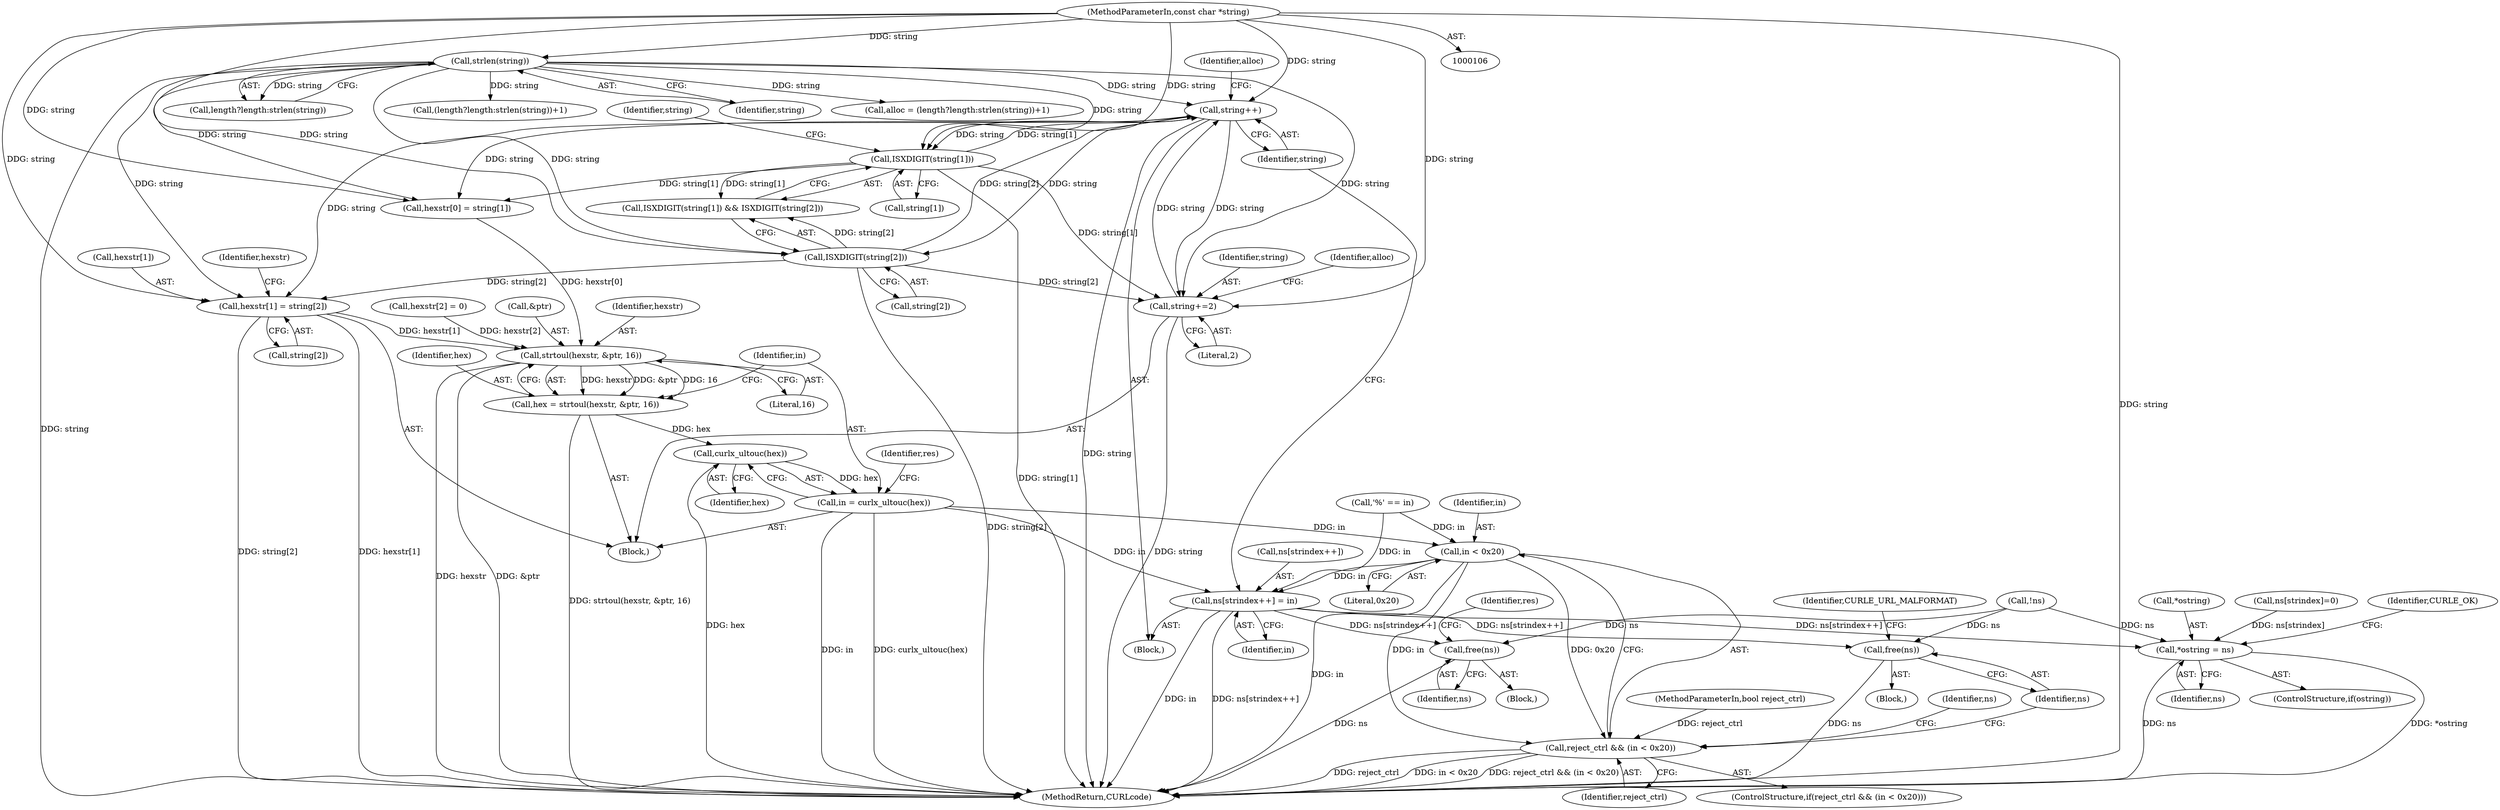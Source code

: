 digraph "0_curl_192c4f788d48f82c03e9cef40013f34370e90737@array" {
"1000175" [label="(Call,hexstr[1] = string[2])"];
"1000235" [label="(Call,string++)"];
"1000157" [label="(Call,ISXDIGIT(string[1]))"];
"1000121" [label="(Call,strlen(string))"];
"1000108" [label="(MethodParameterIn,const char *string)"];
"1000212" [label="(Call,string+=2)"];
"1000161" [label="(Call,ISXDIGIT(string[2]))"];
"1000189" [label="(Call,strtoul(hexstr, &ptr, 16))"];
"1000187" [label="(Call,hex = strtoul(hexstr, &ptr, 16))"];
"1000196" [label="(Call,curlx_ultouc(hex))"];
"1000194" [label="(Call,in = curlx_ultouc(hex))"];
"1000221" [label="(Call,in < 0x20)"];
"1000219" [label="(Call,reject_ctrl && (in < 0x20))"];
"1000229" [label="(Call,ns[strindex++] = in)"];
"1000208" [label="(Call,free(ns))"];
"1000225" [label="(Call,free(ns))"];
"1000250" [label="(Call,*ostring = ns)"];
"1000108" [label="(MethodParameterIn,const char *string)"];
"1000208" [label="(Call,free(ns))"];
"1000224" [label="(Block,)"];
"1000251" [label="(Call,*ostring)"];
"1000230" [label="(Call,ns[strindex++])"];
"1000179" [label="(Call,string[2])"];
"1000112" [label="(MethodParameterIn,bool reject_ctrl)"];
"1000237" [label="(Call,ns[strindex]=0)"];
"1000184" [label="(Identifier,hexstr)"];
"1000163" [label="(Identifier,string)"];
"1000118" [label="(Call,length?length:strlen(string))"];
"1000197" [label="(Identifier,hex)"];
"1000218" [label="(ControlStructure,if(reject_ctrl && (in < 0x20)))"];
"1000228" [label="(Identifier,CURLE_URL_MALFORMAT)"];
"1000222" [label="(Identifier,in)"];
"1000213" [label="(Identifier,string)"];
"1000256" [label="(MethodReturn,CURLcode)"];
"1000191" [label="(Call,&ptr)"];
"1000223" [label="(Literal,0x20)"];
"1000225" [label="(Call,free(ns))"];
"1000188" [label="(Identifier,hex)"];
"1000207" [label="(Block,)"];
"1000190" [label="(Identifier,hexstr)"];
"1000255" [label="(Identifier,CURLE_OK)"];
"1000187" [label="(Call,hex = strtoul(hexstr, &ptr, 16))"];
"1000216" [label="(Identifier,alloc)"];
"1000199" [label="(Identifier,res)"];
"1000214" [label="(Literal,2)"];
"1000158" [label="(Call,string[1])"];
"1000156" [label="(Call,ISXDIGIT(string[1]) && ISXDIGIT(string[2]))"];
"1000219" [label="(Call,reject_ctrl && (in < 0x20))"];
"1000176" [label="(Call,hexstr[1])"];
"1000248" [label="(ControlStructure,if(ostring))"];
"1000235" [label="(Call,string++)"];
"1000162" [label="(Call,string[2])"];
"1000165" [label="(Block,)"];
"1000182" [label="(Call,hexstr[2] = 0)"];
"1000117" [label="(Call,(length?length:strlen(string))+1)"];
"1000221" [label="(Call,in < 0x20)"];
"1000229" [label="(Call,ns[strindex++] = in)"];
"1000122" [label="(Identifier,string)"];
"1000226" [label="(Identifier,ns)"];
"1000209" [label="(Identifier,ns)"];
"1000253" [label="(Identifier,ns)"];
"1000193" [label="(Literal,16)"];
"1000211" [label="(Identifier,res)"];
"1000220" [label="(Identifier,reject_ctrl)"];
"1000196" [label="(Call,curlx_ultouc(hex))"];
"1000212" [label="(Call,string+=2)"];
"1000153" [label="(Call,'%' == in)"];
"1000234" [label="(Identifier,in)"];
"1000168" [label="(Call,hexstr[0] = string[1])"];
"1000236" [label="(Identifier,string)"];
"1000115" [label="(Call,alloc = (length?length:strlen(string))+1)"];
"1000157" [label="(Call,ISXDIGIT(string[1]))"];
"1000144" [label="(Identifier,alloc)"];
"1000195" [label="(Identifier,in)"];
"1000175" [label="(Call,hexstr[1] = string[2])"];
"1000121" [label="(Call,strlen(string))"];
"1000189" [label="(Call,strtoul(hexstr, &ptr, 16))"];
"1000146" [label="(Block,)"];
"1000194" [label="(Call,in = curlx_ultouc(hex))"];
"1000137" [label="(Call,!ns)"];
"1000231" [label="(Identifier,ns)"];
"1000250" [label="(Call,*ostring = ns)"];
"1000161" [label="(Call,ISXDIGIT(string[2]))"];
"1000175" -> "1000165"  [label="AST: "];
"1000175" -> "1000179"  [label="CFG: "];
"1000176" -> "1000175"  [label="AST: "];
"1000179" -> "1000175"  [label="AST: "];
"1000184" -> "1000175"  [label="CFG: "];
"1000175" -> "1000256"  [label="DDG: string[2]"];
"1000175" -> "1000256"  [label="DDG: hexstr[1]"];
"1000235" -> "1000175"  [label="DDG: string"];
"1000121" -> "1000175"  [label="DDG: string"];
"1000161" -> "1000175"  [label="DDG: string[2]"];
"1000108" -> "1000175"  [label="DDG: string"];
"1000175" -> "1000189"  [label="DDG: hexstr[1]"];
"1000235" -> "1000146"  [label="AST: "];
"1000235" -> "1000236"  [label="CFG: "];
"1000236" -> "1000235"  [label="AST: "];
"1000144" -> "1000235"  [label="CFG: "];
"1000235" -> "1000256"  [label="DDG: string"];
"1000235" -> "1000157"  [label="DDG: string"];
"1000235" -> "1000161"  [label="DDG: string"];
"1000235" -> "1000168"  [label="DDG: string"];
"1000235" -> "1000212"  [label="DDG: string"];
"1000157" -> "1000235"  [label="DDG: string[1]"];
"1000212" -> "1000235"  [label="DDG: string"];
"1000121" -> "1000235"  [label="DDG: string"];
"1000161" -> "1000235"  [label="DDG: string[2]"];
"1000108" -> "1000235"  [label="DDG: string"];
"1000157" -> "1000156"  [label="AST: "];
"1000157" -> "1000158"  [label="CFG: "];
"1000158" -> "1000157"  [label="AST: "];
"1000163" -> "1000157"  [label="CFG: "];
"1000156" -> "1000157"  [label="CFG: "];
"1000157" -> "1000256"  [label="DDG: string[1]"];
"1000157" -> "1000156"  [label="DDG: string[1]"];
"1000121" -> "1000157"  [label="DDG: string"];
"1000108" -> "1000157"  [label="DDG: string"];
"1000157" -> "1000168"  [label="DDG: string[1]"];
"1000157" -> "1000212"  [label="DDG: string[1]"];
"1000121" -> "1000118"  [label="AST: "];
"1000121" -> "1000122"  [label="CFG: "];
"1000122" -> "1000121"  [label="AST: "];
"1000118" -> "1000121"  [label="CFG: "];
"1000121" -> "1000256"  [label="DDG: string"];
"1000121" -> "1000115"  [label="DDG: string"];
"1000121" -> "1000117"  [label="DDG: string"];
"1000121" -> "1000118"  [label="DDG: string"];
"1000108" -> "1000121"  [label="DDG: string"];
"1000121" -> "1000161"  [label="DDG: string"];
"1000121" -> "1000168"  [label="DDG: string"];
"1000121" -> "1000212"  [label="DDG: string"];
"1000108" -> "1000106"  [label="AST: "];
"1000108" -> "1000256"  [label="DDG: string"];
"1000108" -> "1000161"  [label="DDG: string"];
"1000108" -> "1000168"  [label="DDG: string"];
"1000108" -> "1000212"  [label="DDG: string"];
"1000212" -> "1000165"  [label="AST: "];
"1000212" -> "1000214"  [label="CFG: "];
"1000213" -> "1000212"  [label="AST: "];
"1000214" -> "1000212"  [label="AST: "];
"1000216" -> "1000212"  [label="CFG: "];
"1000212" -> "1000256"  [label="DDG: string"];
"1000161" -> "1000212"  [label="DDG: string[2]"];
"1000161" -> "1000156"  [label="AST: "];
"1000161" -> "1000162"  [label="CFG: "];
"1000162" -> "1000161"  [label="AST: "];
"1000156" -> "1000161"  [label="CFG: "];
"1000161" -> "1000256"  [label="DDG: string[2]"];
"1000161" -> "1000156"  [label="DDG: string[2]"];
"1000189" -> "1000187"  [label="AST: "];
"1000189" -> "1000193"  [label="CFG: "];
"1000190" -> "1000189"  [label="AST: "];
"1000191" -> "1000189"  [label="AST: "];
"1000193" -> "1000189"  [label="AST: "];
"1000187" -> "1000189"  [label="CFG: "];
"1000189" -> "1000256"  [label="DDG: hexstr"];
"1000189" -> "1000256"  [label="DDG: &ptr"];
"1000189" -> "1000187"  [label="DDG: hexstr"];
"1000189" -> "1000187"  [label="DDG: &ptr"];
"1000189" -> "1000187"  [label="DDG: 16"];
"1000182" -> "1000189"  [label="DDG: hexstr[2]"];
"1000168" -> "1000189"  [label="DDG: hexstr[0]"];
"1000187" -> "1000165"  [label="AST: "];
"1000188" -> "1000187"  [label="AST: "];
"1000195" -> "1000187"  [label="CFG: "];
"1000187" -> "1000256"  [label="DDG: strtoul(hexstr, &ptr, 16)"];
"1000187" -> "1000196"  [label="DDG: hex"];
"1000196" -> "1000194"  [label="AST: "];
"1000196" -> "1000197"  [label="CFG: "];
"1000197" -> "1000196"  [label="AST: "];
"1000194" -> "1000196"  [label="CFG: "];
"1000196" -> "1000256"  [label="DDG: hex"];
"1000196" -> "1000194"  [label="DDG: hex"];
"1000194" -> "1000165"  [label="AST: "];
"1000195" -> "1000194"  [label="AST: "];
"1000199" -> "1000194"  [label="CFG: "];
"1000194" -> "1000256"  [label="DDG: in"];
"1000194" -> "1000256"  [label="DDG: curlx_ultouc(hex)"];
"1000194" -> "1000221"  [label="DDG: in"];
"1000194" -> "1000229"  [label="DDG: in"];
"1000221" -> "1000219"  [label="AST: "];
"1000221" -> "1000223"  [label="CFG: "];
"1000222" -> "1000221"  [label="AST: "];
"1000223" -> "1000221"  [label="AST: "];
"1000219" -> "1000221"  [label="CFG: "];
"1000221" -> "1000256"  [label="DDG: in"];
"1000221" -> "1000219"  [label="DDG: in"];
"1000221" -> "1000219"  [label="DDG: 0x20"];
"1000153" -> "1000221"  [label="DDG: in"];
"1000221" -> "1000229"  [label="DDG: in"];
"1000219" -> "1000218"  [label="AST: "];
"1000219" -> "1000220"  [label="CFG: "];
"1000220" -> "1000219"  [label="AST: "];
"1000226" -> "1000219"  [label="CFG: "];
"1000231" -> "1000219"  [label="CFG: "];
"1000219" -> "1000256"  [label="DDG: in < 0x20"];
"1000219" -> "1000256"  [label="DDG: reject_ctrl && (in < 0x20)"];
"1000219" -> "1000256"  [label="DDG: reject_ctrl"];
"1000112" -> "1000219"  [label="DDG: reject_ctrl"];
"1000229" -> "1000146"  [label="AST: "];
"1000229" -> "1000234"  [label="CFG: "];
"1000230" -> "1000229"  [label="AST: "];
"1000234" -> "1000229"  [label="AST: "];
"1000236" -> "1000229"  [label="CFG: "];
"1000229" -> "1000256"  [label="DDG: in"];
"1000229" -> "1000256"  [label="DDG: ns[strindex++]"];
"1000229" -> "1000208"  [label="DDG: ns[strindex++]"];
"1000229" -> "1000225"  [label="DDG: ns[strindex++]"];
"1000153" -> "1000229"  [label="DDG: in"];
"1000229" -> "1000250"  [label="DDG: ns[strindex++]"];
"1000208" -> "1000207"  [label="AST: "];
"1000208" -> "1000209"  [label="CFG: "];
"1000209" -> "1000208"  [label="AST: "];
"1000211" -> "1000208"  [label="CFG: "];
"1000208" -> "1000256"  [label="DDG: ns"];
"1000137" -> "1000208"  [label="DDG: ns"];
"1000225" -> "1000224"  [label="AST: "];
"1000225" -> "1000226"  [label="CFG: "];
"1000226" -> "1000225"  [label="AST: "];
"1000228" -> "1000225"  [label="CFG: "];
"1000225" -> "1000256"  [label="DDG: ns"];
"1000137" -> "1000225"  [label="DDG: ns"];
"1000250" -> "1000248"  [label="AST: "];
"1000250" -> "1000253"  [label="CFG: "];
"1000251" -> "1000250"  [label="AST: "];
"1000253" -> "1000250"  [label="AST: "];
"1000255" -> "1000250"  [label="CFG: "];
"1000250" -> "1000256"  [label="DDG: *ostring"];
"1000250" -> "1000256"  [label="DDG: ns"];
"1000237" -> "1000250"  [label="DDG: ns[strindex]"];
"1000137" -> "1000250"  [label="DDG: ns"];
}
